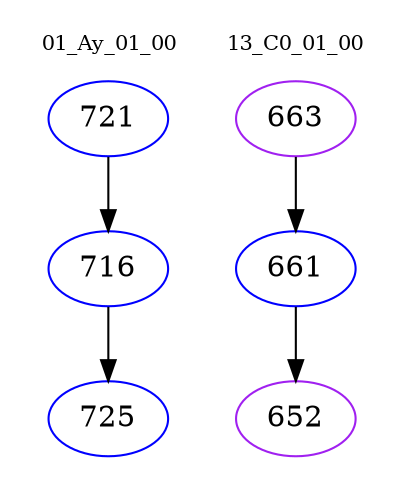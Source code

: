 digraph{
subgraph cluster_0 {
color = white
label = "01_Ay_01_00";
fontsize=10;
T0_721 [label="721", color="blue"]
T0_721 -> T0_716 [color="black"]
T0_716 [label="716", color="blue"]
T0_716 -> T0_725 [color="black"]
T0_725 [label="725", color="blue"]
}
subgraph cluster_1 {
color = white
label = "13_C0_01_00";
fontsize=10;
T1_663 [label="663", color="purple"]
T1_663 -> T1_661 [color="black"]
T1_661 [label="661", color="blue"]
T1_661 -> T1_652 [color="black"]
T1_652 [label="652", color="purple"]
}
}
